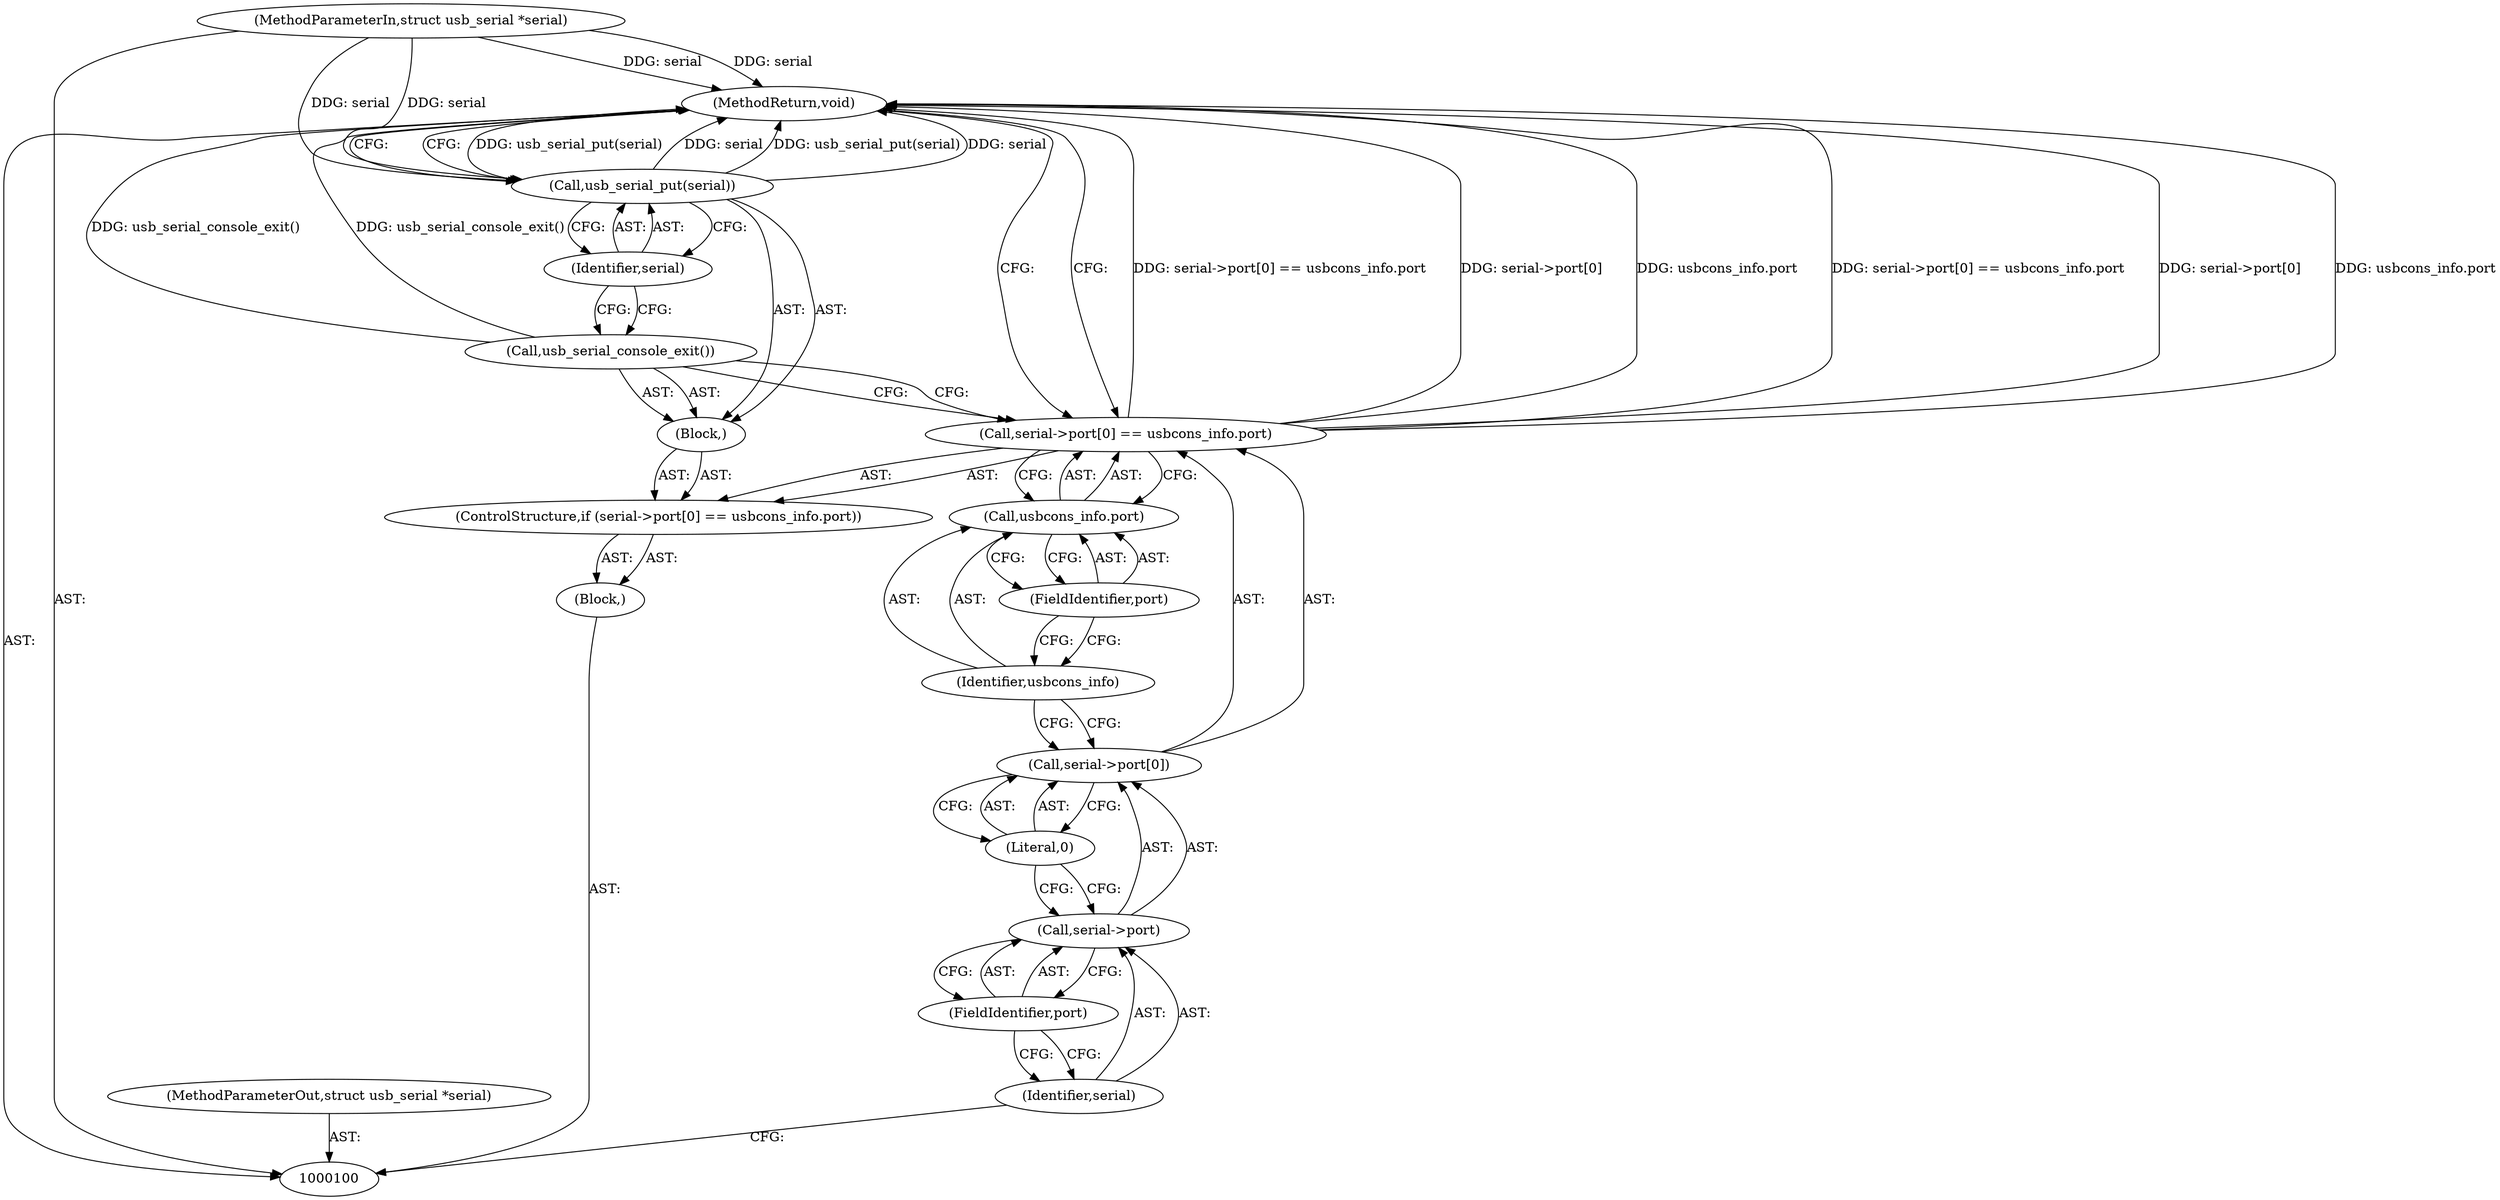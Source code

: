 digraph "1_linux_bd998c2e0df0469707503023d50d46cf0b10c787" {
"1000117" [label="(MethodReturn,void)"];
"1000101" [label="(MethodParameterIn,struct usb_serial *serial)"];
"1000150" [label="(MethodParameterOut,struct usb_serial *serial)"];
"1000102" [label="(Block,)"];
"1000103" [label="(ControlStructure,if (serial->port[0] == usbcons_info.port))"];
"1000108" [label="(FieldIdentifier,port)"];
"1000109" [label="(Literal,0)"];
"1000110" [label="(Call,usbcons_info.port)"];
"1000111" [label="(Identifier,usbcons_info)"];
"1000112" [label="(FieldIdentifier,port)"];
"1000113" [label="(Block,)"];
"1000104" [label="(Call,serial->port[0] == usbcons_info.port)"];
"1000105" [label="(Call,serial->port[0])"];
"1000106" [label="(Call,serial->port)"];
"1000107" [label="(Identifier,serial)"];
"1000114" [label="(Call,usb_serial_console_exit())"];
"1000116" [label="(Identifier,serial)"];
"1000115" [label="(Call,usb_serial_put(serial))"];
"1000117" -> "1000100"  [label="AST: "];
"1000117" -> "1000115"  [label="CFG: "];
"1000117" -> "1000104"  [label="CFG: "];
"1000104" -> "1000117"  [label="DDG: serial->port[0] == usbcons_info.port"];
"1000104" -> "1000117"  [label="DDG: serial->port[0]"];
"1000104" -> "1000117"  [label="DDG: usbcons_info.port"];
"1000114" -> "1000117"  [label="DDG: usb_serial_console_exit()"];
"1000115" -> "1000117"  [label="DDG: usb_serial_put(serial)"];
"1000115" -> "1000117"  [label="DDG: serial"];
"1000101" -> "1000117"  [label="DDG: serial"];
"1000101" -> "1000100"  [label="AST: "];
"1000101" -> "1000117"  [label="DDG: serial"];
"1000101" -> "1000115"  [label="DDG: serial"];
"1000150" -> "1000100"  [label="AST: "];
"1000102" -> "1000100"  [label="AST: "];
"1000103" -> "1000102"  [label="AST: "];
"1000103" -> "1000102"  [label="AST: "];
"1000104" -> "1000103"  [label="AST: "];
"1000113" -> "1000103"  [label="AST: "];
"1000108" -> "1000106"  [label="AST: "];
"1000108" -> "1000107"  [label="CFG: "];
"1000106" -> "1000108"  [label="CFG: "];
"1000109" -> "1000105"  [label="AST: "];
"1000109" -> "1000106"  [label="CFG: "];
"1000105" -> "1000109"  [label="CFG: "];
"1000110" -> "1000104"  [label="AST: "];
"1000110" -> "1000112"  [label="CFG: "];
"1000111" -> "1000110"  [label="AST: "];
"1000112" -> "1000110"  [label="AST: "];
"1000104" -> "1000110"  [label="CFG: "];
"1000111" -> "1000110"  [label="AST: "];
"1000111" -> "1000105"  [label="CFG: "];
"1000112" -> "1000111"  [label="CFG: "];
"1000112" -> "1000110"  [label="AST: "];
"1000112" -> "1000111"  [label="CFG: "];
"1000110" -> "1000112"  [label="CFG: "];
"1000113" -> "1000103"  [label="AST: "];
"1000114" -> "1000113"  [label="AST: "];
"1000115" -> "1000113"  [label="AST: "];
"1000104" -> "1000103"  [label="AST: "];
"1000104" -> "1000110"  [label="CFG: "];
"1000105" -> "1000104"  [label="AST: "];
"1000110" -> "1000104"  [label="AST: "];
"1000114" -> "1000104"  [label="CFG: "];
"1000117" -> "1000104"  [label="CFG: "];
"1000104" -> "1000117"  [label="DDG: serial->port[0] == usbcons_info.port"];
"1000104" -> "1000117"  [label="DDG: serial->port[0]"];
"1000104" -> "1000117"  [label="DDG: usbcons_info.port"];
"1000105" -> "1000104"  [label="AST: "];
"1000105" -> "1000109"  [label="CFG: "];
"1000106" -> "1000105"  [label="AST: "];
"1000109" -> "1000105"  [label="AST: "];
"1000111" -> "1000105"  [label="CFG: "];
"1000106" -> "1000105"  [label="AST: "];
"1000106" -> "1000108"  [label="CFG: "];
"1000107" -> "1000106"  [label="AST: "];
"1000108" -> "1000106"  [label="AST: "];
"1000109" -> "1000106"  [label="CFG: "];
"1000107" -> "1000106"  [label="AST: "];
"1000107" -> "1000100"  [label="CFG: "];
"1000108" -> "1000107"  [label="CFG: "];
"1000114" -> "1000113"  [label="AST: "];
"1000114" -> "1000104"  [label="CFG: "];
"1000116" -> "1000114"  [label="CFG: "];
"1000114" -> "1000117"  [label="DDG: usb_serial_console_exit()"];
"1000116" -> "1000115"  [label="AST: "];
"1000116" -> "1000114"  [label="CFG: "];
"1000115" -> "1000116"  [label="CFG: "];
"1000115" -> "1000113"  [label="AST: "];
"1000115" -> "1000116"  [label="CFG: "];
"1000116" -> "1000115"  [label="AST: "];
"1000117" -> "1000115"  [label="CFG: "];
"1000115" -> "1000117"  [label="DDG: usb_serial_put(serial)"];
"1000115" -> "1000117"  [label="DDG: serial"];
"1000101" -> "1000115"  [label="DDG: serial"];
}

